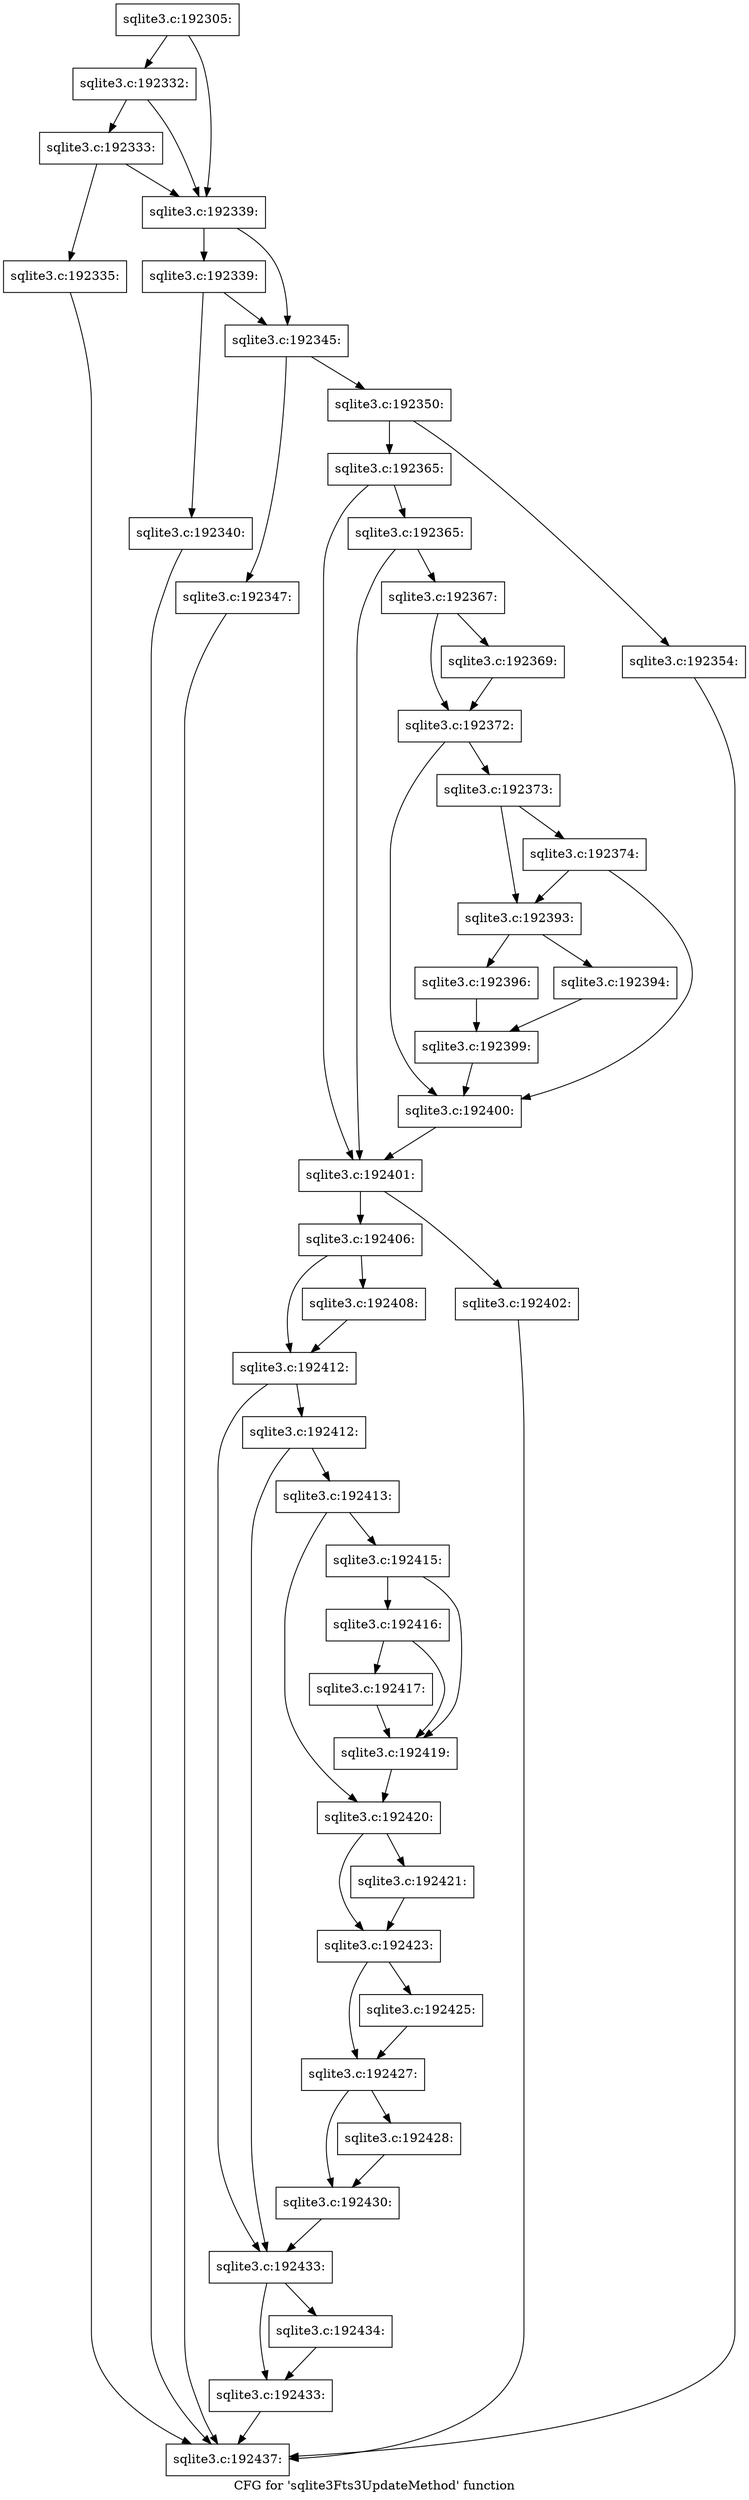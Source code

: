 digraph "CFG for 'sqlite3Fts3UpdateMethod' function" {
	label="CFG for 'sqlite3Fts3UpdateMethod' function";

	Node0x55c0fb039f20 [shape=record,label="{sqlite3.c:192305:}"];
	Node0x55c0fb039f20 -> Node0x55c0fb03e7f0;
	Node0x55c0fb039f20 -> Node0x55c0fb03e720;
	Node0x55c0fb03e7f0 [shape=record,label="{sqlite3.c:192332:}"];
	Node0x55c0fb03e7f0 -> Node0x55c0fb03e770;
	Node0x55c0fb03e7f0 -> Node0x55c0fb03e720;
	Node0x55c0fb03e770 [shape=record,label="{sqlite3.c:192333:}"];
	Node0x55c0fb03e770 -> Node0x55c0fb03e6d0;
	Node0x55c0fb03e770 -> Node0x55c0fb03e720;
	Node0x55c0fb03e6d0 [shape=record,label="{sqlite3.c:192335:}"];
	Node0x55c0fb03e6d0 -> Node0x55c0f6d0e860;
	Node0x55c0fb03e720 [shape=record,label="{sqlite3.c:192339:}"];
	Node0x55c0fb03e720 -> Node0x55c0fb03fa20;
	Node0x55c0fb03e720 -> Node0x55c0fb03fd90;
	Node0x55c0fb03fa20 [shape=record,label="{sqlite3.c:192339:}"];
	Node0x55c0fb03fa20 -> Node0x55c0fb03fea0;
	Node0x55c0fb03fa20 -> Node0x55c0fb03fd90;
	Node0x55c0fb03fea0 [shape=record,label="{sqlite3.c:192340:}"];
	Node0x55c0fb03fea0 -> Node0x55c0f6d0e860;
	Node0x55c0fb03fd90 [shape=record,label="{sqlite3.c:192345:}"];
	Node0x55c0fb03fd90 -> Node0x55c0fb0420f0;
	Node0x55c0fb03fd90 -> Node0x55c0fb042140;
	Node0x55c0fb0420f0 [shape=record,label="{sqlite3.c:192347:}"];
	Node0x55c0fb0420f0 -> Node0x55c0f6d0e860;
	Node0x55c0fb042140 [shape=record,label="{sqlite3.c:192350:}"];
	Node0x55c0fb042140 -> Node0x55c0f6c7dee0;
	Node0x55c0fb042140 -> Node0x55c0fb043b50;
	Node0x55c0f6c7dee0 [shape=record,label="{sqlite3.c:192354:}"];
	Node0x55c0f6c7dee0 -> Node0x55c0f6d0e860;
	Node0x55c0fb043b50 [shape=record,label="{sqlite3.c:192365:}"];
	Node0x55c0fb043b50 -> Node0x55c0fb044120;
	Node0x55c0fb043b50 -> Node0x55c0fb0440d0;
	Node0x55c0fb044120 [shape=record,label="{sqlite3.c:192365:}"];
	Node0x55c0fb044120 -> Node0x55c0fb044080;
	Node0x55c0fb044120 -> Node0x55c0fb0440d0;
	Node0x55c0fb044080 [shape=record,label="{sqlite3.c:192367:}"];
	Node0x55c0fb044080 -> Node0x55c0fb044d30;
	Node0x55c0fb044080 -> Node0x55c0fb044d80;
	Node0x55c0fb044d30 [shape=record,label="{sqlite3.c:192369:}"];
	Node0x55c0fb044d30 -> Node0x55c0fb044d80;
	Node0x55c0fb044d80 [shape=record,label="{sqlite3.c:192372:}"];
	Node0x55c0fb044d80 -> Node0x55c0fb0455f0;
	Node0x55c0fb044d80 -> Node0x55c0fb0455a0;
	Node0x55c0fb0455f0 [shape=record,label="{sqlite3.c:192373:}"];
	Node0x55c0fb0455f0 -> Node0x55c0fb045550;
	Node0x55c0fb0455f0 -> Node0x55c0fb0459f0;
	Node0x55c0fb0459f0 [shape=record,label="{sqlite3.c:192374:}"];
	Node0x55c0fb0459f0 -> Node0x55c0fb045550;
	Node0x55c0fb0459f0 -> Node0x55c0fb0455a0;
	Node0x55c0fb045550 [shape=record,label="{sqlite3.c:192393:}"];
	Node0x55c0fb045550 -> Node0x55c0fb046560;
	Node0x55c0fb045550 -> Node0x55c0fb046600;
	Node0x55c0fb046560 [shape=record,label="{sqlite3.c:192394:}"];
	Node0x55c0fb046560 -> Node0x55c0fb0465b0;
	Node0x55c0fb046600 [shape=record,label="{sqlite3.c:192396:}"];
	Node0x55c0fb046600 -> Node0x55c0fb0465b0;
	Node0x55c0fb0465b0 [shape=record,label="{sqlite3.c:192399:}"];
	Node0x55c0fb0465b0 -> Node0x55c0fb0455a0;
	Node0x55c0fb0455a0 [shape=record,label="{sqlite3.c:192400:}"];
	Node0x55c0fb0455a0 -> Node0x55c0fb0440d0;
	Node0x55c0fb0440d0 [shape=record,label="{sqlite3.c:192401:}"];
	Node0x55c0fb0440d0 -> Node0x55c0f6ca6630;
	Node0x55c0fb0440d0 -> Node0x55c0f6d0ee50;
	Node0x55c0f6ca6630 [shape=record,label="{sqlite3.c:192402:}"];
	Node0x55c0f6ca6630 -> Node0x55c0f6d0e860;
	Node0x55c0f6d0ee50 [shape=record,label="{sqlite3.c:192406:}"];
	Node0x55c0f6d0ee50 -> Node0x55c0fb048300;
	Node0x55c0f6d0ee50 -> Node0x55c0fb048350;
	Node0x55c0fb048300 [shape=record,label="{sqlite3.c:192408:}"];
	Node0x55c0fb048300 -> Node0x55c0fb048350;
	Node0x55c0fb048350 [shape=record,label="{sqlite3.c:192412:}"];
	Node0x55c0fb048350 -> Node0x55c0fb048e40;
	Node0x55c0fb048350 -> Node0x55c0fb048df0;
	Node0x55c0fb048e40 [shape=record,label="{sqlite3.c:192412:}"];
	Node0x55c0fb048e40 -> Node0x55c0fb048da0;
	Node0x55c0fb048e40 -> Node0x55c0fb048df0;
	Node0x55c0fb048da0 [shape=record,label="{sqlite3.c:192413:}"];
	Node0x55c0fb048da0 -> Node0x55c0fb049ea0;
	Node0x55c0fb048da0 -> Node0x55c0fb049ef0;
	Node0x55c0fb049ea0 [shape=record,label="{sqlite3.c:192415:}"];
	Node0x55c0fb049ea0 -> Node0x55c0fb04a710;
	Node0x55c0fb049ea0 -> Node0x55c0fb04a6c0;
	Node0x55c0fb04a710 [shape=record,label="{sqlite3.c:192416:}"];
	Node0x55c0fb04a710 -> Node0x55c0fb04a670;
	Node0x55c0fb04a710 -> Node0x55c0fb04a6c0;
	Node0x55c0fb04a670 [shape=record,label="{sqlite3.c:192417:}"];
	Node0x55c0fb04a670 -> Node0x55c0fb04a6c0;
	Node0x55c0fb04a6c0 [shape=record,label="{sqlite3.c:192419:}"];
	Node0x55c0fb04a6c0 -> Node0x55c0fb049ef0;
	Node0x55c0fb049ef0 [shape=record,label="{sqlite3.c:192420:}"];
	Node0x55c0fb049ef0 -> Node0x55c0fb04b1a0;
	Node0x55c0fb049ef0 -> Node0x55c0fb04b1f0;
	Node0x55c0fb04b1a0 [shape=record,label="{sqlite3.c:192421:}"];
	Node0x55c0fb04b1a0 -> Node0x55c0fb04b1f0;
	Node0x55c0fb04b1f0 [shape=record,label="{sqlite3.c:192423:}"];
	Node0x55c0fb04b1f0 -> Node0x55c0f6ca6540;
	Node0x55c0fb04b1f0 -> Node0x55c0fb0472b0;
	Node0x55c0f6ca6540 [shape=record,label="{sqlite3.c:192425:}"];
	Node0x55c0f6ca6540 -> Node0x55c0fb0472b0;
	Node0x55c0fb0472b0 [shape=record,label="{sqlite3.c:192427:}"];
	Node0x55c0fb0472b0 -> Node0x55c0f6ca65e0;
	Node0x55c0fb0472b0 -> Node0x55c0fb04bce0;
	Node0x55c0f6ca65e0 [shape=record,label="{sqlite3.c:192428:}"];
	Node0x55c0f6ca65e0 -> Node0x55c0fb04bce0;
	Node0x55c0fb04bce0 [shape=record,label="{sqlite3.c:192430:}"];
	Node0x55c0fb04bce0 -> Node0x55c0fb048df0;
	Node0x55c0fb048df0 [shape=record,label="{sqlite3.c:192433:}"];
	Node0x55c0fb048df0 -> Node0x55c0f6cedb10;
	Node0x55c0fb048df0 -> Node0x55c0fb04d3a0;
	Node0x55c0f6cedb10 [shape=record,label="{sqlite3.c:192434:}"];
	Node0x55c0f6cedb10 -> Node0x55c0fb04d3a0;
	Node0x55c0fb04d3a0 [shape=record,label="{sqlite3.c:192433:}"];
	Node0x55c0fb04d3a0 -> Node0x55c0f6d0e860;
	Node0x55c0f6d0e860 [shape=record,label="{sqlite3.c:192437:}"];
}
